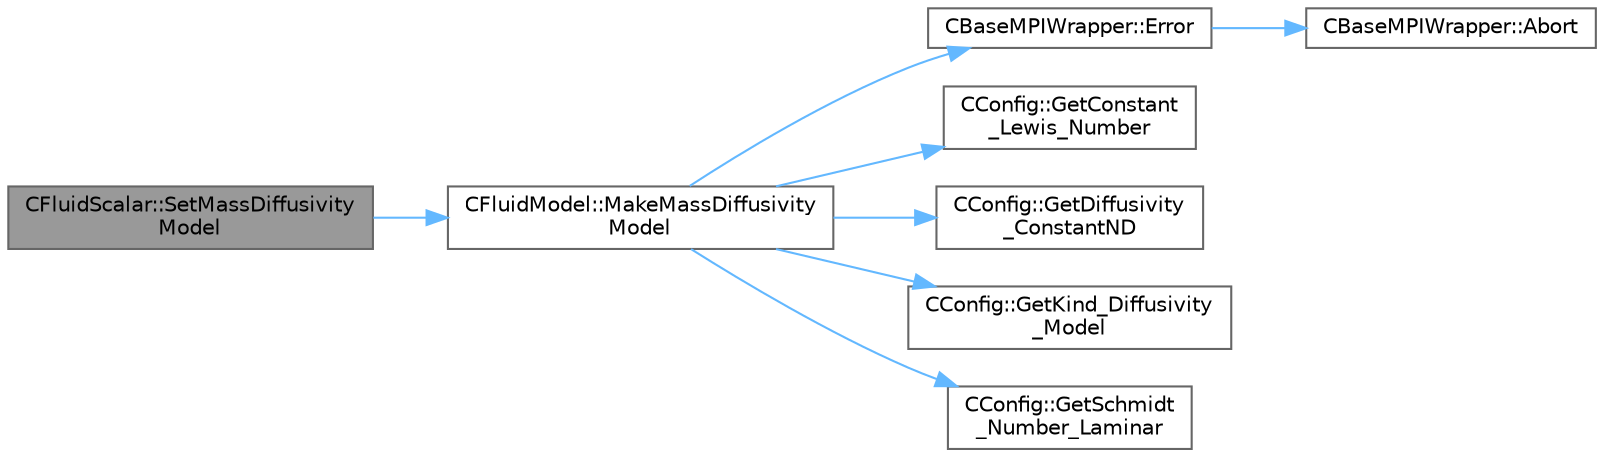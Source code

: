 digraph "CFluidScalar::SetMassDiffusivityModel"
{
 // LATEX_PDF_SIZE
  bgcolor="transparent";
  edge [fontname=Helvetica,fontsize=10,labelfontname=Helvetica,labelfontsize=10];
  node [fontname=Helvetica,fontsize=10,shape=box,height=0.2,width=0.4];
  rankdir="LR";
  Node1 [id="Node000001",label="CFluidScalar::SetMassDiffusivity\lModel",height=0.2,width=0.4,color="gray40", fillcolor="grey60", style="filled", fontcolor="black",tooltip="Set mass diffusivity model."];
  Node1 -> Node2 [id="edge1_Node000001_Node000002",color="steelblue1",style="solid",tooltip=" "];
  Node2 [id="Node000002",label="CFluidModel::MakeMassDiffusivity\lModel",height=0.2,width=0.4,color="grey40", fillcolor="white", style="filled",URL="$classCFluidModel.html#aa2ca5c2f4bfbf008d556c78f10edcabe",tooltip="Instantiate the right type of mass diffusivity model based on config."];
  Node2 -> Node3 [id="edge2_Node000002_Node000003",color="steelblue1",style="solid",tooltip=" "];
  Node3 [id="Node000003",label="CBaseMPIWrapper::Error",height=0.2,width=0.4,color="grey40", fillcolor="white", style="filled",URL="$classCBaseMPIWrapper.html#a04457c47629bda56704e6a8804833eeb",tooltip=" "];
  Node3 -> Node4 [id="edge3_Node000003_Node000004",color="steelblue1",style="solid",tooltip=" "];
  Node4 [id="Node000004",label="CBaseMPIWrapper::Abort",height=0.2,width=0.4,color="grey40", fillcolor="white", style="filled",URL="$classCBaseMPIWrapper.html#af7297d861dca86b45cf561b6ab642e8f",tooltip=" "];
  Node2 -> Node5 [id="edge4_Node000002_Node000005",color="steelblue1",style="solid",tooltip=" "];
  Node5 [id="Node000005",label="CConfig::GetConstant\l_Lewis_Number",height=0.2,width=0.4,color="grey40", fillcolor="white", style="filled",URL="$classCConfig.html#a4aac5a74c1e515710054f8ac8b9353dd",tooltip="Get the value of the Lewis number for each species."];
  Node2 -> Node6 [id="edge5_Node000002_Node000006",color="steelblue1",style="solid",tooltip=" "];
  Node6 [id="Node000006",label="CConfig::GetDiffusivity\l_ConstantND",height=0.2,width=0.4,color="grey40", fillcolor="white", style="filled",URL="$classCConfig.html#ab70aa89c8e2f7c568a33b568c3d18f23",tooltip="Get the value of the non-dimensional constant mass diffusivity."];
  Node2 -> Node7 [id="edge6_Node000002_Node000007",color="steelblue1",style="solid",tooltip=" "];
  Node7 [id="Node000007",label="CConfig::GetKind_Diffusivity\l_Model",height=0.2,width=0.4,color="grey40", fillcolor="white", style="filled",URL="$classCConfig.html#a377fb11c4c29f506337afc8b78378fcc",tooltip="Get the value of the mass diffusivity model."];
  Node2 -> Node8 [id="edge7_Node000002_Node000008",color="steelblue1",style="solid",tooltip=" "];
  Node8 [id="Node000008",label="CConfig::GetSchmidt\l_Number_Laminar",height=0.2,width=0.4,color="grey40", fillcolor="white", style="filled",URL="$classCConfig.html#a5f170bedb98a9dd0b7f45d049eebfde7",tooltip="Get the value of the laminar Schmidt number for scalar transport."];
}
